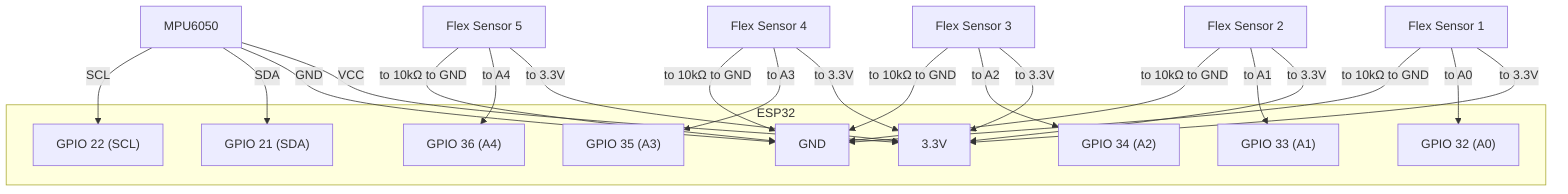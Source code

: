 graph TD
  subgraph "ESP32"
    A0["GPIO 32 (A0)"]
    A1["GPIO 33 (A1)"]
    A2["GPIO 34 (A2)"]
    A3["GPIO 35 (A3)"]
    A4["GPIO 36 (A4)"]
    SDA["GPIO 21 (SDA)"]
    SCL["GPIO 22 (SCL)"]
    VCC["3.3V"]
    GND["GND"]
  end

  FS1["Flex Sensor 1"] -- "to 3.3V" --> VCC
  FS1 -- "to A0" --> A0
  FS1 -- "to 10kΩ to GND" --> GND

  FS2["Flex Sensor 2"] -- "to 3.3V" --> VCC
  FS2 -- "to A1" --> A1
  FS2 -- "to 10kΩ to GND" --> GND

  FS3["Flex Sensor 3"] -- "to 3.3V" --> VCC
  FS3 -- "to A2" --> A2
  FS3 -- "to 10kΩ to GND" --> GND

  FS4["Flex Sensor 4"] -- "to 3.3V" --> VCC
  FS4 -- "to A3" --> A3
  FS4 -- "to 10kΩ to GND" --> GND

  FS5["Flex Sensor 5"] -- "to 3.3V" --> VCC
  FS5 -- "to A4" --> A4
  FS5 -- "to 10kΩ to GND" --> GND

  MPU["MPU6050"]
  MPU -- "VCC" --> VCC
  MPU -- "GND" --> GND
  MPU -- "SDA" --> SDA
  MPU -- "SCL" --> SCL